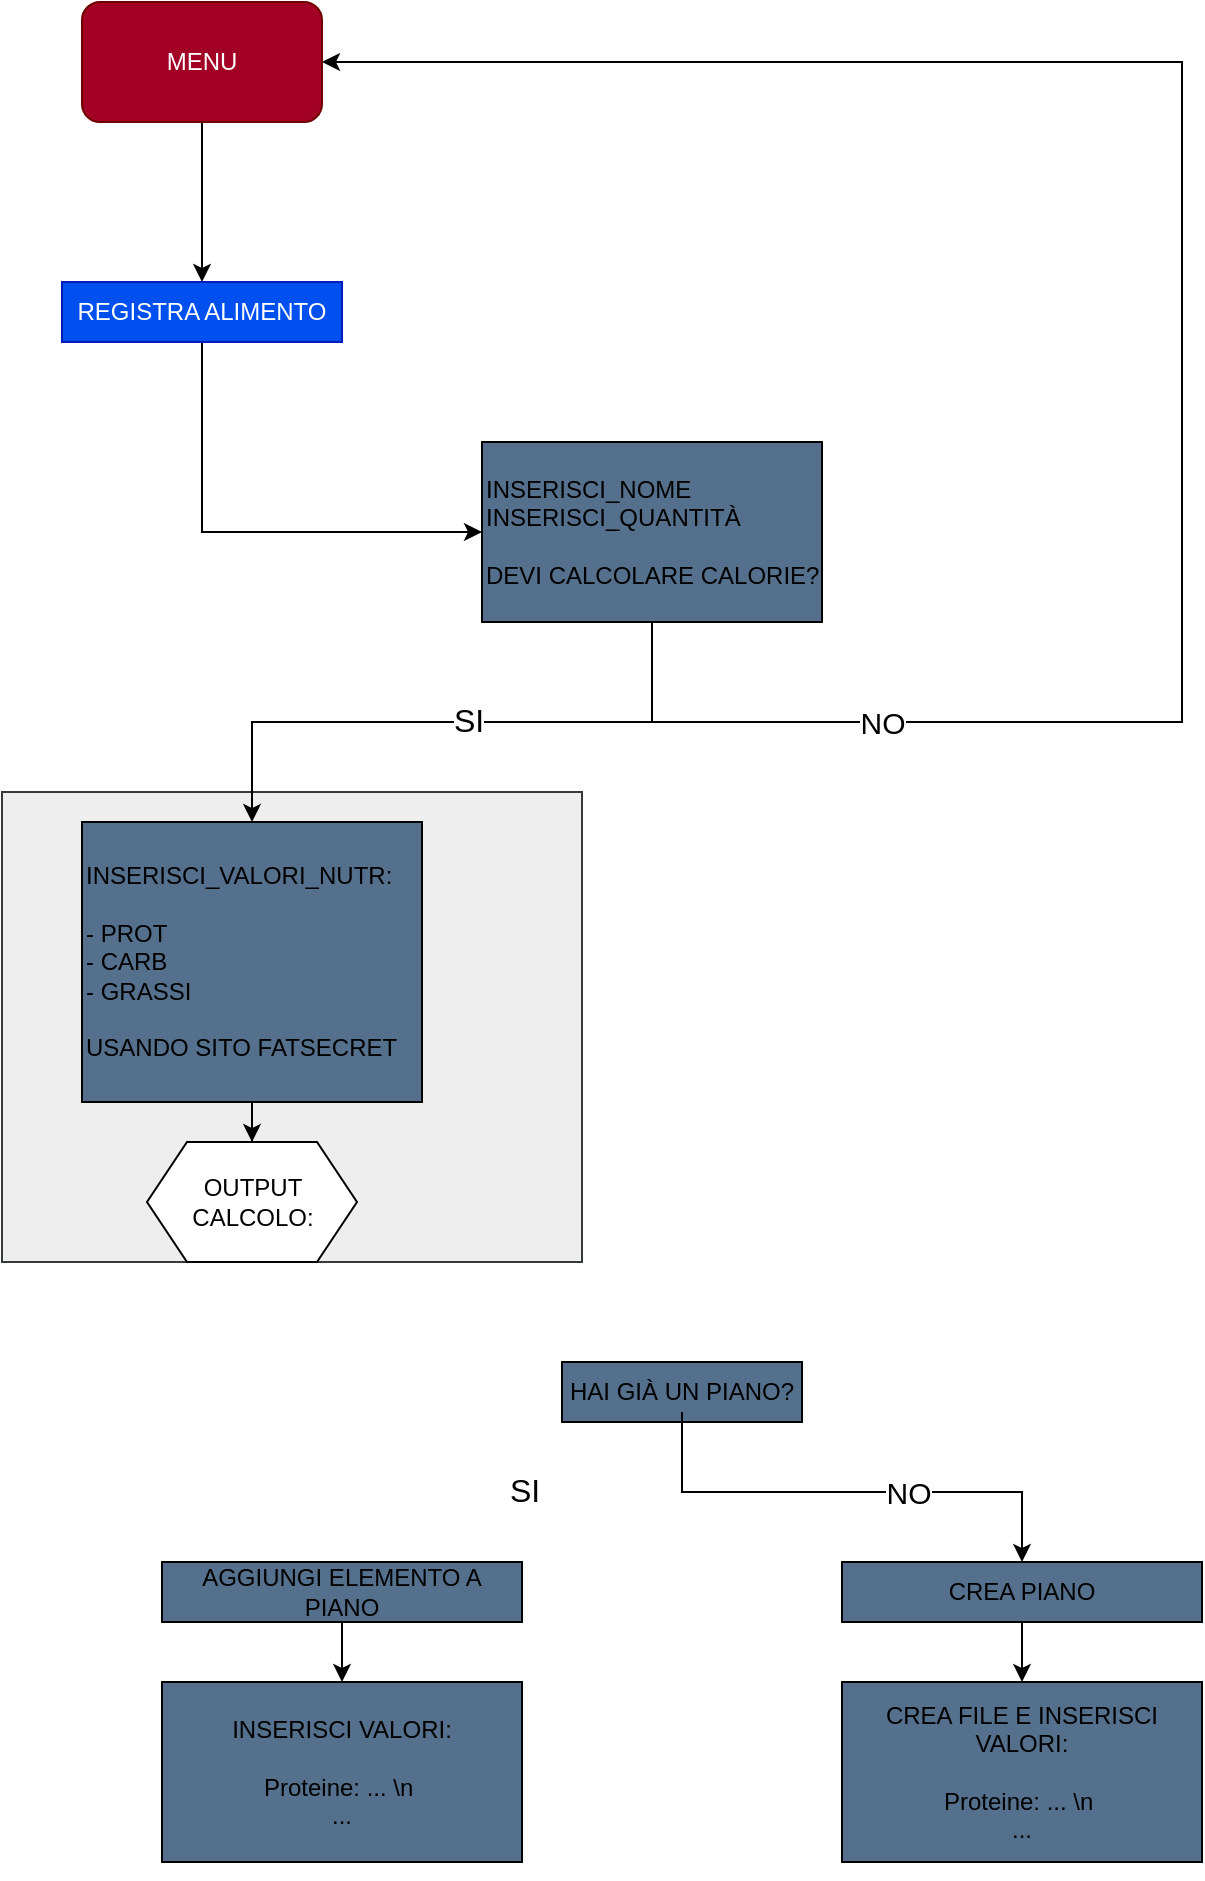 <mxfile version="22.1.2" type="device">
  <diagram id="C5RBs43oDa-KdzZeNtuy" name="Page-1">
    <mxGraphModel dx="1195" dy="663" grid="1" gridSize="10" guides="1" tooltips="1" connect="1" arrows="1" fold="1" page="1" pageScale="1" pageWidth="827" pageHeight="1169" math="0" shadow="0">
      <root>
        <mxCell id="WIyWlLk6GJQsqaUBKTNV-0" />
        <mxCell id="WIyWlLk6GJQsqaUBKTNV-1" parent="WIyWlLk6GJQsqaUBKTNV-0" />
        <mxCell id="aAmZ4SvgGba1ybjgt6KM-31" value="" style="rounded=0;whiteSpace=wrap;html=1;fillColor=#eeeeee;strokeColor=#36393d;" vertex="1" parent="WIyWlLk6GJQsqaUBKTNV-1">
          <mxGeometry x="80" y="425" width="290" height="235" as="geometry" />
        </mxCell>
        <mxCell id="aAmZ4SvgGba1ybjgt6KM-6" style="edgeStyle=orthogonalEdgeStyle;rounded=0;orthogonalLoop=1;jettySize=auto;html=1;exitX=0.5;exitY=1;exitDx=0;exitDy=0;entryX=0.5;entryY=0;entryDx=0;entryDy=0;" edge="1" parent="WIyWlLk6GJQsqaUBKTNV-1" source="aAmZ4SvgGba1ybjgt6KM-2" target="aAmZ4SvgGba1ybjgt6KM-4">
          <mxGeometry relative="1" as="geometry">
            <Array as="points">
              <mxPoint x="180" y="170" />
            </Array>
          </mxGeometry>
        </mxCell>
        <mxCell id="aAmZ4SvgGba1ybjgt6KM-2" value="MENU" style="rounded=1;whiteSpace=wrap;html=1;fillColor=#a20025;fontColor=#ffffff;strokeColor=#6F0000;" vertex="1" parent="WIyWlLk6GJQsqaUBKTNV-1">
          <mxGeometry x="120" y="30" width="120" height="60" as="geometry" />
        </mxCell>
        <mxCell id="aAmZ4SvgGba1ybjgt6KM-11" style="edgeStyle=orthogonalEdgeStyle;rounded=0;orthogonalLoop=1;jettySize=auto;html=1;exitX=0.5;exitY=1;exitDx=0;exitDy=0;entryX=0;entryY=0.5;entryDx=0;entryDy=0;" edge="1" parent="WIyWlLk6GJQsqaUBKTNV-1" source="aAmZ4SvgGba1ybjgt6KM-4" target="aAmZ4SvgGba1ybjgt6KM-12">
          <mxGeometry relative="1" as="geometry">
            <mxPoint x="320" y="295" as="targetPoint" />
            <Array as="points">
              <mxPoint x="180" y="295" />
            </Array>
          </mxGeometry>
        </mxCell>
        <mxCell id="aAmZ4SvgGba1ybjgt6KM-4" value="REGISTRA ALIMENTO" style="rounded=0;whiteSpace=wrap;html=1;fillColor=#0050ef;fontColor=#ffffff;strokeColor=#001DBC;" vertex="1" parent="WIyWlLk6GJQsqaUBKTNV-1">
          <mxGeometry x="110" y="170" width="140" height="30" as="geometry" />
        </mxCell>
        <mxCell id="aAmZ4SvgGba1ybjgt6KM-16" style="edgeStyle=orthogonalEdgeStyle;rounded=0;orthogonalLoop=1;jettySize=auto;html=1;exitX=0.5;exitY=1;exitDx=0;exitDy=0;entryX=0.5;entryY=0;entryDx=0;entryDy=0;" edge="1" parent="WIyWlLk6GJQsqaUBKTNV-1" source="aAmZ4SvgGba1ybjgt6KM-12" target="aAmZ4SvgGba1ybjgt6KM-21">
          <mxGeometry relative="1" as="geometry">
            <mxPoint x="205" y="450" as="targetPoint" />
          </mxGeometry>
        </mxCell>
        <mxCell id="aAmZ4SvgGba1ybjgt6KM-17" value="&lt;font style=&quot;font-size: 16px;&quot;&gt;SI&lt;/font&gt;" style="edgeLabel;html=1;align=center;verticalAlign=middle;resizable=0;points=[];" vertex="1" connectable="0" parent="aAmZ4SvgGba1ybjgt6KM-16">
          <mxGeometry x="-0.052" y="-1" relative="1" as="geometry">
            <mxPoint as="offset" />
          </mxGeometry>
        </mxCell>
        <mxCell id="aAmZ4SvgGba1ybjgt6KM-18" style="edgeStyle=orthogonalEdgeStyle;rounded=0;orthogonalLoop=1;jettySize=auto;html=1;exitX=0.5;exitY=1;exitDx=0;exitDy=0;entryX=1;entryY=0.5;entryDx=0;entryDy=0;" edge="1" parent="WIyWlLk6GJQsqaUBKTNV-1" target="aAmZ4SvgGba1ybjgt6KM-2">
          <mxGeometry relative="1" as="geometry">
            <mxPoint x="405" y="390" as="sourcePoint" />
            <mxPoint x="440" y="650" as="targetPoint" />
            <Array as="points">
              <mxPoint x="670" y="390" />
              <mxPoint x="670" y="60" />
            </Array>
          </mxGeometry>
        </mxCell>
        <mxCell id="aAmZ4SvgGba1ybjgt6KM-19" value="&lt;font style=&quot;font-size: 15px;&quot;&gt;NO&lt;/font&gt;" style="edgeLabel;html=1;align=center;verticalAlign=middle;resizable=0;points=[];" vertex="1" connectable="0" parent="aAmZ4SvgGba1ybjgt6KM-18">
          <mxGeometry x="-0.186" y="3" relative="1" as="geometry">
            <mxPoint x="-147" y="152" as="offset" />
          </mxGeometry>
        </mxCell>
        <mxCell id="aAmZ4SvgGba1ybjgt6KM-12" value="&lt;p style=&quot;line-height: 120%;&quot;&gt;INSERISCI_NOME&lt;br&gt;INSERISCI_QUANTITÀ&lt;br&gt;&lt;br&gt;DEVI CALCOLARE CALORIE?&lt;/p&gt;" style="rounded=0;whiteSpace=wrap;html=1;align=left;fillColor=#54708C;" vertex="1" parent="WIyWlLk6GJQsqaUBKTNV-1">
          <mxGeometry x="320" y="250" width="170" height="90" as="geometry" />
        </mxCell>
        <mxCell id="aAmZ4SvgGba1ybjgt6KM-23" style="edgeStyle=orthogonalEdgeStyle;rounded=0;orthogonalLoop=1;jettySize=auto;html=1;exitX=0.5;exitY=1;exitDx=0;exitDy=0;strokeColor=#000000;" edge="1" parent="WIyWlLk6GJQsqaUBKTNV-1" source="aAmZ4SvgGba1ybjgt6KM-26">
          <mxGeometry relative="1" as="geometry">
            <mxPoint x="205" y="630" as="targetPoint" />
          </mxGeometry>
        </mxCell>
        <mxCell id="aAmZ4SvgGba1ybjgt6KM-21" value="&lt;p style=&quot;line-height: 120%;&quot;&gt;INSERISCI_VALORI_NUTR:&lt;br&gt;&lt;br&gt;- PROT&lt;br&gt;- CARB&lt;br&gt;- GRASSI&lt;br&gt;&lt;br&gt;USANDO SITO FATSECRET&lt;/p&gt;" style="rounded=0;whiteSpace=wrap;html=1;align=left;fillColor=#54708C;" vertex="1" parent="WIyWlLk6GJQsqaUBKTNV-1">
          <mxGeometry x="120" y="440" width="170" height="140" as="geometry" />
        </mxCell>
        <mxCell id="aAmZ4SvgGba1ybjgt6KM-29" style="edgeStyle=orthogonalEdgeStyle;rounded=0;orthogonalLoop=1;jettySize=auto;html=1;exitX=0.5;exitY=1;exitDx=0;exitDy=0;entryX=0.5;entryY=0;entryDx=0;entryDy=0;strokeColor=#FFFFFF;" edge="1" parent="WIyWlLk6GJQsqaUBKTNV-1" source="aAmZ4SvgGba1ybjgt6KM-26" target="aAmZ4SvgGba1ybjgt6KM-36">
          <mxGeometry relative="1" as="geometry">
            <mxPoint x="420" y="710" as="targetPoint" />
            <Array as="points">
              <mxPoint x="210" y="660" />
              <mxPoint x="210" y="690" />
              <mxPoint x="420" y="690" />
            </Array>
          </mxGeometry>
        </mxCell>
        <mxCell id="aAmZ4SvgGba1ybjgt6KM-27" style="edgeStyle=orthogonalEdgeStyle;rounded=0;orthogonalLoop=1;jettySize=auto;html=1;exitX=0.5;exitY=1;exitDx=0;exitDy=0;" edge="1" parent="WIyWlLk6GJQsqaUBKTNV-1" source="aAmZ4SvgGba1ybjgt6KM-26" target="aAmZ4SvgGba1ybjgt6KM-26">
          <mxGeometry relative="1" as="geometry" />
        </mxCell>
        <mxCell id="aAmZ4SvgGba1ybjgt6KM-33" value="" style="edgeStyle=orthogonalEdgeStyle;rounded=0;orthogonalLoop=1;jettySize=auto;html=1;exitX=0.5;exitY=1;exitDx=0;exitDy=0;strokeColor=#000000;" edge="1" parent="WIyWlLk6GJQsqaUBKTNV-1" source="aAmZ4SvgGba1ybjgt6KM-21" target="aAmZ4SvgGba1ybjgt6KM-26">
          <mxGeometry relative="1" as="geometry">
            <mxPoint x="205" y="630" as="targetPoint" />
            <mxPoint x="205" y="580" as="sourcePoint" />
          </mxGeometry>
        </mxCell>
        <mxCell id="aAmZ4SvgGba1ybjgt6KM-26" value="OUTPUT&lt;br&gt;CALCOLO:" style="shape=hexagon;perimeter=hexagonPerimeter2;whiteSpace=wrap;html=1;fixedSize=1;" vertex="1" parent="WIyWlLk6GJQsqaUBKTNV-1">
          <mxGeometry x="152.5" y="600" width="105" height="60" as="geometry" />
        </mxCell>
        <mxCell id="aAmZ4SvgGba1ybjgt6KM-36" value="HAI GIÀ UN PIANO?" style="rounded=0;whiteSpace=wrap;html=1;fillColor=#54708C;" vertex="1" parent="WIyWlLk6GJQsqaUBKTNV-1">
          <mxGeometry x="360" y="710" width="120" height="30" as="geometry" />
        </mxCell>
        <mxCell id="aAmZ4SvgGba1ybjgt6KM-37" style="edgeStyle=orthogonalEdgeStyle;rounded=0;orthogonalLoop=1;jettySize=auto;html=1;exitX=0.5;exitY=1;exitDx=0;exitDy=0;entryX=0.5;entryY=0;entryDx=0;entryDy=0;strokeColor=#FFFFFF;" edge="1" parent="WIyWlLk6GJQsqaUBKTNV-1" source="aAmZ4SvgGba1ybjgt6KM-36" target="aAmZ4SvgGba1ybjgt6KM-45">
          <mxGeometry relative="1" as="geometry">
            <mxPoint x="180" y="660" as="sourcePoint" />
            <mxPoint x="120" y="720" as="targetPoint" />
          </mxGeometry>
        </mxCell>
        <mxCell id="aAmZ4SvgGba1ybjgt6KM-38" value="&lt;font style=&quot;font-size: 16px;&quot;&gt;SI&lt;/font&gt;" style="edgeLabel;html=1;align=center;verticalAlign=middle;resizable=0;points=[];" vertex="1" connectable="0" parent="aAmZ4SvgGba1ybjgt6KM-37">
          <mxGeometry x="-0.052" y="-1" relative="1" as="geometry">
            <mxPoint as="offset" />
          </mxGeometry>
        </mxCell>
        <mxCell id="aAmZ4SvgGba1ybjgt6KM-54" style="edgeStyle=orthogonalEdgeStyle;rounded=0;orthogonalLoop=1;jettySize=auto;html=1;exitX=0.5;exitY=1;exitDx=0;exitDy=0;entryX=0.5;entryY=0;entryDx=0;entryDy=0;" edge="1" parent="WIyWlLk6GJQsqaUBKTNV-1" source="aAmZ4SvgGba1ybjgt6KM-45" target="aAmZ4SvgGba1ybjgt6KM-53">
          <mxGeometry relative="1" as="geometry" />
        </mxCell>
        <mxCell id="aAmZ4SvgGba1ybjgt6KM-45" value="&lt;p style=&quot;line-height: 120%;&quot;&gt;AGGIUNGI ELEMENTO A PIANO&lt;/p&gt;" style="rounded=0;whiteSpace=wrap;html=1;align=center;fillColor=#54708C;" vertex="1" parent="WIyWlLk6GJQsqaUBKTNV-1">
          <mxGeometry x="160" y="810" width="180" height="30" as="geometry" />
        </mxCell>
        <mxCell id="aAmZ4SvgGba1ybjgt6KM-46" style="edgeStyle=orthogonalEdgeStyle;rounded=0;orthogonalLoop=1;jettySize=auto;html=1;exitX=0.5;exitY=1;exitDx=0;exitDy=0;entryX=0.5;entryY=0;entryDx=0;entryDy=0;" edge="1" parent="WIyWlLk6GJQsqaUBKTNV-1" target="aAmZ4SvgGba1ybjgt6KM-48">
          <mxGeometry relative="1" as="geometry">
            <mxPoint x="420" y="735" as="sourcePoint" />
            <mxPoint x="610" y="825" as="targetPoint" />
            <Array as="points">
              <mxPoint x="420" y="775" />
              <mxPoint x="590" y="775" />
            </Array>
          </mxGeometry>
        </mxCell>
        <mxCell id="aAmZ4SvgGba1ybjgt6KM-47" value="&lt;font style=&quot;font-size: 15px;&quot;&gt;NO&lt;/font&gt;" style="edgeLabel;html=1;align=center;verticalAlign=middle;resizable=0;points=[];" vertex="1" connectable="0" parent="aAmZ4SvgGba1ybjgt6KM-46">
          <mxGeometry x="0.011" y="-1" relative="1" as="geometry">
            <mxPoint x="29" y="-1" as="offset" />
          </mxGeometry>
        </mxCell>
        <mxCell id="aAmZ4SvgGba1ybjgt6KM-50" style="edgeStyle=orthogonalEdgeStyle;rounded=0;orthogonalLoop=1;jettySize=auto;html=1;exitX=0.5;exitY=1;exitDx=0;exitDy=0;" edge="1" parent="WIyWlLk6GJQsqaUBKTNV-1" source="aAmZ4SvgGba1ybjgt6KM-48">
          <mxGeometry relative="1" as="geometry">
            <mxPoint x="590" y="870" as="targetPoint" />
          </mxGeometry>
        </mxCell>
        <mxCell id="aAmZ4SvgGba1ybjgt6KM-48" value="&lt;p style=&quot;line-height: 120%;&quot;&gt;CREA PIANO&lt;/p&gt;" style="rounded=0;whiteSpace=wrap;html=1;align=center;fillColor=#54708C;" vertex="1" parent="WIyWlLk6GJQsqaUBKTNV-1">
          <mxGeometry x="500" y="810" width="180" height="30" as="geometry" />
        </mxCell>
        <mxCell id="aAmZ4SvgGba1ybjgt6KM-51" value="&lt;p style=&quot;line-height: 120%;&quot;&gt;CREA FILE E INSERISCI VALORI:&lt;br&gt;&lt;br&gt;Proteine: ... \n&amp;nbsp;&lt;br&gt;...&lt;/p&gt;" style="rounded=0;whiteSpace=wrap;html=1;align=center;fillColor=#54708C;" vertex="1" parent="WIyWlLk6GJQsqaUBKTNV-1">
          <mxGeometry x="500" y="870" width="180" height="90" as="geometry" />
        </mxCell>
        <mxCell id="aAmZ4SvgGba1ybjgt6KM-52" style="edgeStyle=orthogonalEdgeStyle;rounded=0;orthogonalLoop=1;jettySize=auto;html=1;exitX=0.5;exitY=1;exitDx=0;exitDy=0;" edge="1" parent="WIyWlLk6GJQsqaUBKTNV-1" source="aAmZ4SvgGba1ybjgt6KM-51" target="aAmZ4SvgGba1ybjgt6KM-51">
          <mxGeometry relative="1" as="geometry" />
        </mxCell>
        <mxCell id="aAmZ4SvgGba1ybjgt6KM-53" value="&lt;p style=&quot;line-height: 120%;&quot;&gt;INSERISCI VALORI:&lt;br&gt;&lt;br&gt;Proteine: ... \n&amp;nbsp;&lt;br&gt;...&lt;/p&gt;" style="rounded=0;whiteSpace=wrap;html=1;align=center;fillColor=#54708C;" vertex="1" parent="WIyWlLk6GJQsqaUBKTNV-1">
          <mxGeometry x="160" y="870" width="180" height="90" as="geometry" />
        </mxCell>
      </root>
    </mxGraphModel>
  </diagram>
</mxfile>
